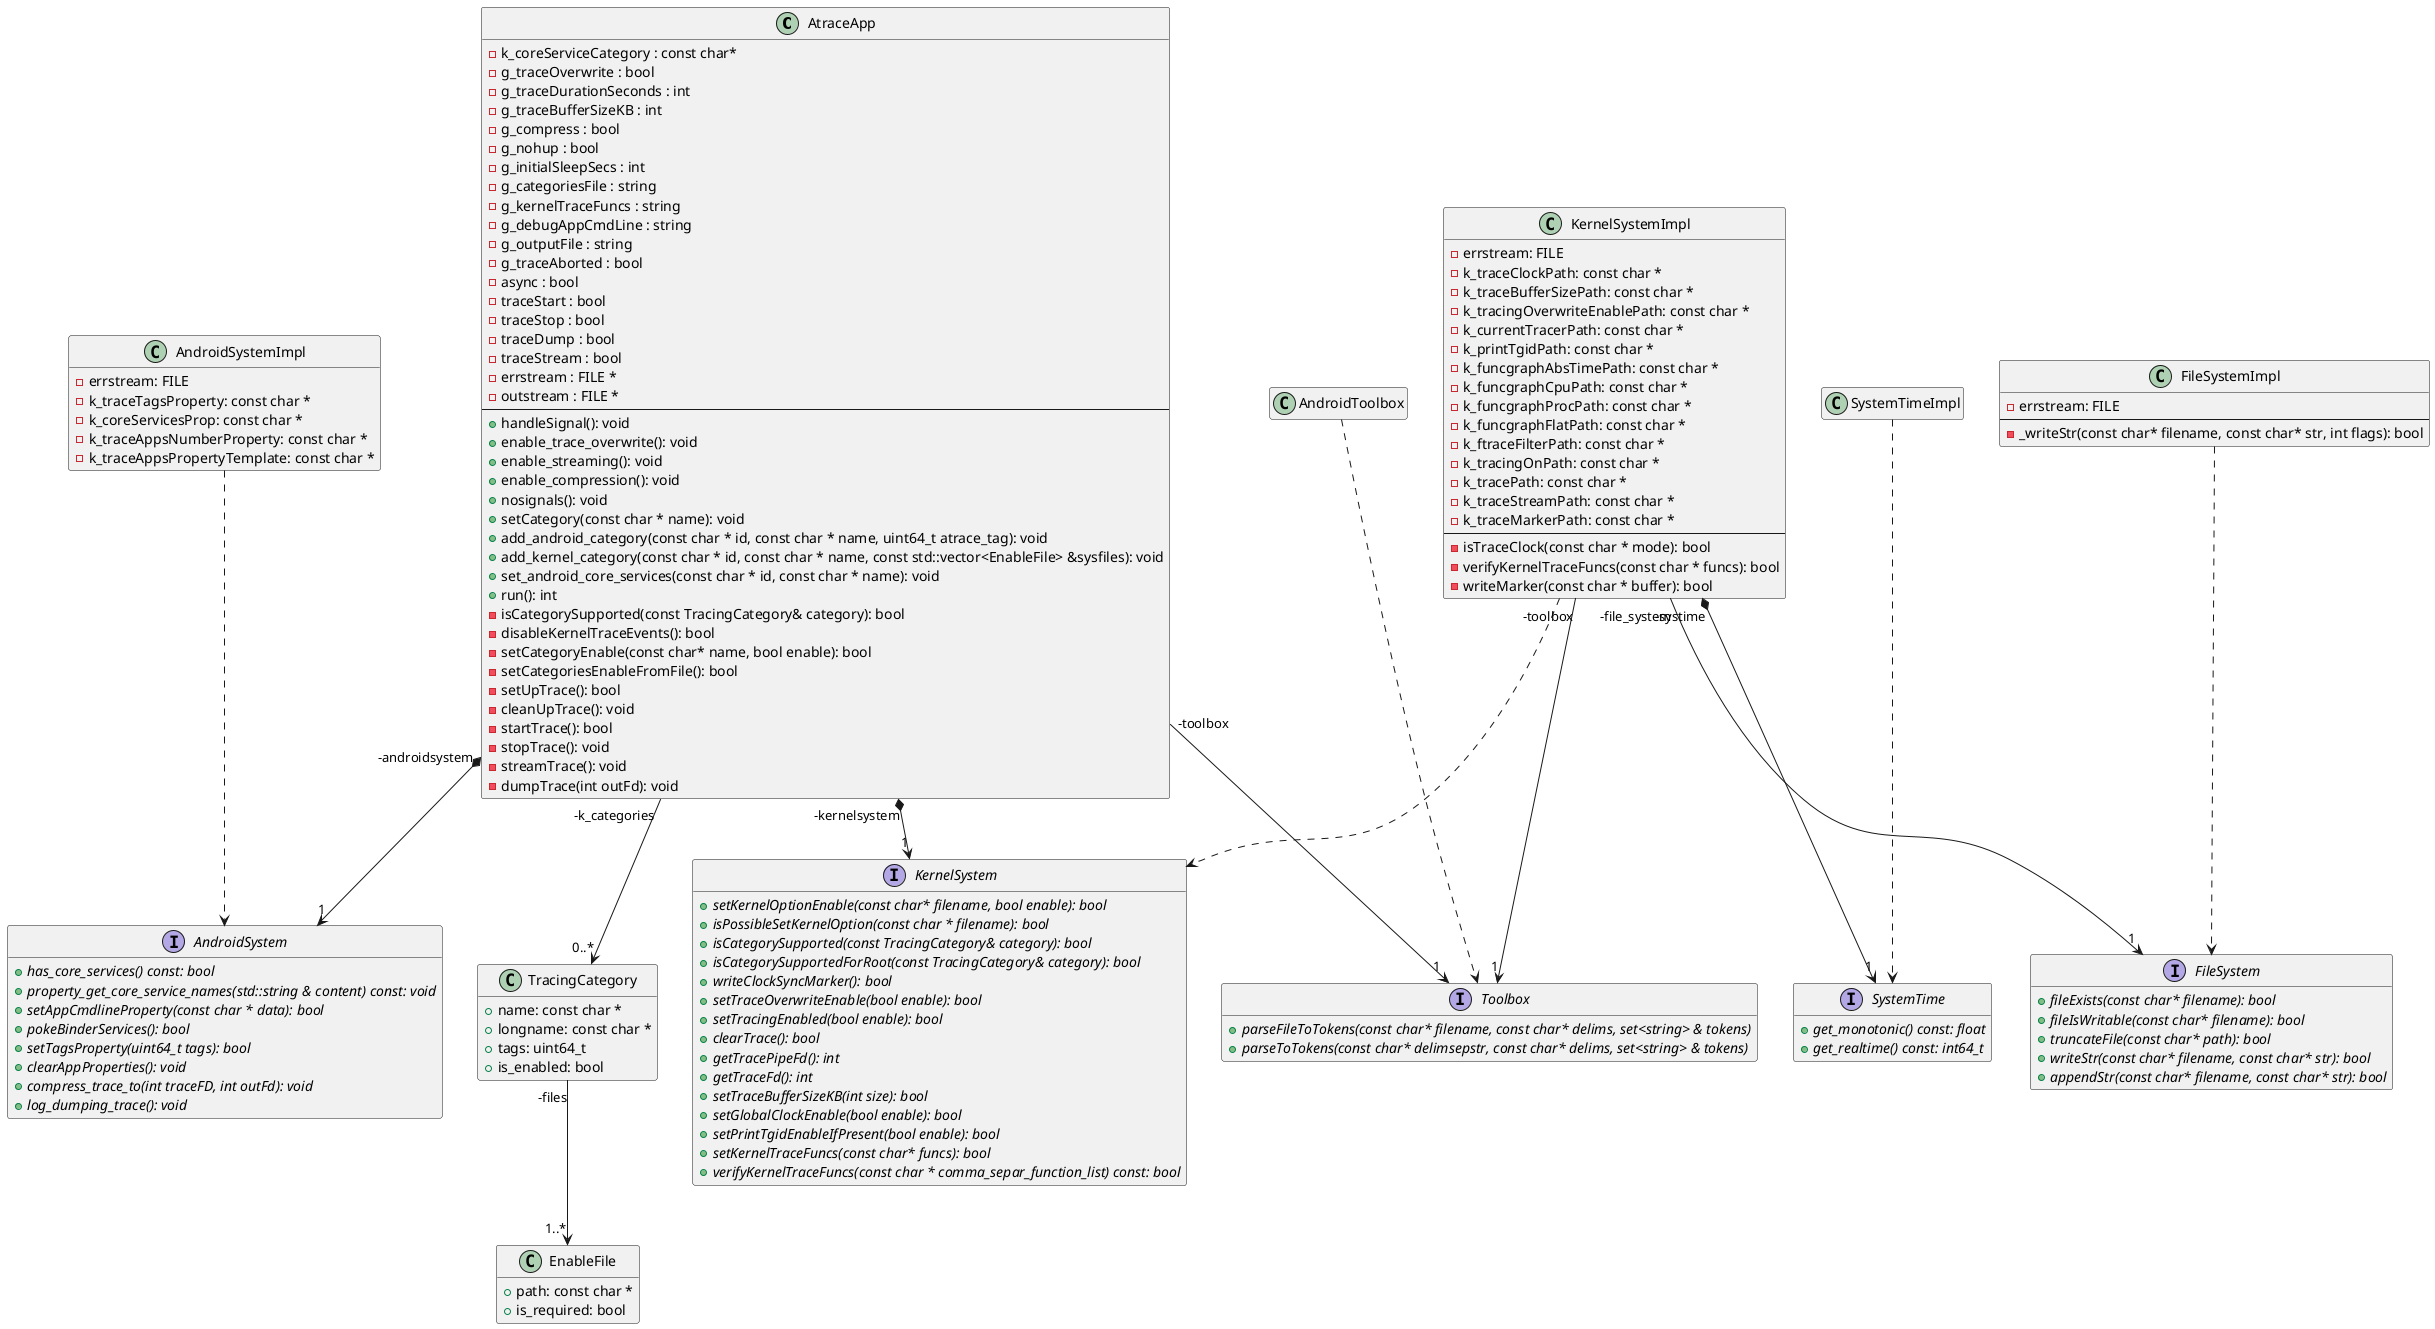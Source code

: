 @startuml

class AtraceApp {
  - k_coreServiceCategory : const char*
  - g_traceOverwrite : bool
  - g_traceDurationSeconds : int
  - g_traceBufferSizeKB : int
  - g_compress : bool
  - g_nohup : bool
  - g_initialSleepSecs : int
  - g_categoriesFile : string
  - g_kernelTraceFuncs : string
  - g_debugAppCmdLine : string
  - g_outputFile : string
  - g_traceAborted : bool
  - async : bool
  - traceStart : bool
  - traceStop : bool
  - traceDump : bool
  - traceStream : bool
  - errstream : FILE *
  - outstream : FILE *
  --
  + handleSignal(): void
  + enable_trace_overwrite(): void
  + enable_streaming(): void
  + enable_compression(): void
  + nosignals(): void
  + setCategory(const char * name): void
  + add_android_category(const char * id, const char * name, uint64_t atrace_tag): void
  + add_kernel_category(const char * id, const char * name, const std::vector<EnableFile> &sysfiles): void
  + set_android_core_services(const char * id, const char * name): void
  + run(): int
  - isCategorySupported(const TracingCategory& category): bool 
  - disableKernelTraceEvents(): bool 
  - setCategoryEnable(const char* name, bool enable): bool 
  - setCategoriesEnableFromFile(): bool 
  - setUpTrace(): bool 
  - cleanUpTrace(): void 
  - startTrace(): bool 
  - stopTrace(): void 
  - streamTrace(): void 
  - dumpTrace(int outFd): void 
}

AtraceApp "-androidsystem" *-->"1" AndroidSystem
AtraceApp "-kernelsystem" *-->"1" KernelSystem
AtraceApp "-k_categories " -->"0..*" TracingCategory
AtraceApp "-toolbox " -->"1" Toolbox

interface KernelSystem {
  + {abstract} setKernelOptionEnable(const char* filename, bool enable): bool
  + {abstract} isPossibleSetKernelOption(const char * filename): bool
  + {abstract} isCategorySupported(const TracingCategory& category): bool
  + {abstract} isCategorySupportedForRoot(const TracingCategory& category): bool
  + {abstract} writeClockSyncMarker(): bool 
  + {abstract} setTraceOverwriteEnable(bool enable): bool
  + {abstract} setTracingEnabled(bool enable): bool
  + {abstract} clearTrace(): bool
  + {abstract} getTracePipeFd(): int
  + {abstract} getTraceFd(): int
  + {abstract} setTraceBufferSizeKB(int size): bool
  + {abstract} setGlobalClockEnable(bool enable): bool
  + {abstract} setPrintTgidEnableIfPresent(bool enable): bool
  + {abstract} setKernelTraceFuncs(const char* funcs): bool
  + {abstract} verifyKernelTraceFuncs(const char * comma_separ_function_list) const: bool
}
hide KernelSystem fields

interface AndroidSystem {
  + {abstract} has_core_services() const: bool
  + {abstract} property_get_core_service_names(std::string & content) const: void
  + {abstract} setAppCmdlineProperty(const char * data): bool
  + {abstract} pokeBinderServices(): bool
  + {abstract} setTagsProperty(uint64_t tags): bool
  + {abstract} clearAppProperties(): void
  + {abstract} compress_trace_to(int traceFD, int outFd): void
  + {abstract} log_dumping_trace(): void
}
hide AndroidSystem fields

interface SystemTime {
  + {abstract} get_monotonic() const: float
  + {abstract} get_realtime() const: int64_t
}
hide SystemTime fields

class TracingCategory {
  + name: const char *
  + longname: const char *
  + tags: uint64_t
  + is_enabled: bool
}
hide TracingCategory methods

TracingCategory "-files" --> "1..*" EnableFile

class EnableFile {
  + path: const char *
  + is_required: bool
}
hide EnableFile methods

class KernelSystemImpl {
  - errstream: FILE
  - k_traceClockPath: const char *
  - k_traceBufferSizePath: const char *
  - k_tracingOverwriteEnablePath: const char *
  - k_currentTracerPath: const char *
  - k_printTgidPath: const char *
  - k_funcgraphAbsTimePath: const char *
  - k_funcgraphCpuPath: const char *
  - k_funcgraphProcPath: const char *
  - k_funcgraphFlatPath: const char *
  - k_ftraceFilterPath: const char *
  - k_tracingOnPath: const char *
  - k_tracePath: const char *
  - k_traceStreamPath: const char *
  - k_traceMarkerPath: const char *
  --
  - isTraceClock(const char * mode): bool
  - verifyKernelTraceFuncs(const char * funcs): bool
  - writeMarker(const char * buffer): bool
}

KernelSystemImpl ..> KernelSystem
KernelSystemImpl "-file_system" --> "1" FileSystem
KernelSystemImpl "-toolbox" --> "1" Toolbox
KernelSystemImpl "-systime" *-->"1" SystemTime

interface FileSystem {
  + {abstract} fileExists(const char* filename): bool
  + {abstract} fileIsWritable(const char* filename): bool
  + {abstract} truncateFile(const char* path): bool
  + {abstract} writeStr(const char* filename, const char* str): bool
  + {abstract} appendStr(const char* filename, const char* str): bool
}
hide FileSystem fields

class FileSystemImpl {
  - errstream: FILE
  --
  - _writeStr(const char* filename, const char* str, int flags): bool
}

FileSystemImpl ..> FileSystem

class AndroidSystemImpl {
  - errstream: FILE
  - k_traceTagsProperty: const char *
  - k_coreServicesProp: const char *
  - k_traceAppsNumberProperty: const char *
  - k_traceAppsPropertyTemplate: const char *
}
hide AndroidSystemImpl methods

AndroidSystemImpl ..> AndroidSystem

class SystemTimeImpl {
}
hide SystemTimeImpl methods
hide SystemTimeImpl fields

SystemTimeImpl ..> SystemTime

interface Toolbox {
  + {abstract} parseFileToTokens(const char* filename, const char* delims, set<string> & tokens)
  + {abstract} parseToTokens(const char* delimsepstr, const char* delims, set<string> & tokens)
}
hide Toolbox fields

class AndroidToolbox {
}
hide AndroidToolbox fields
hide AndroidToolbox methods

AndroidToolbox ..> Toolbox

@enduml
